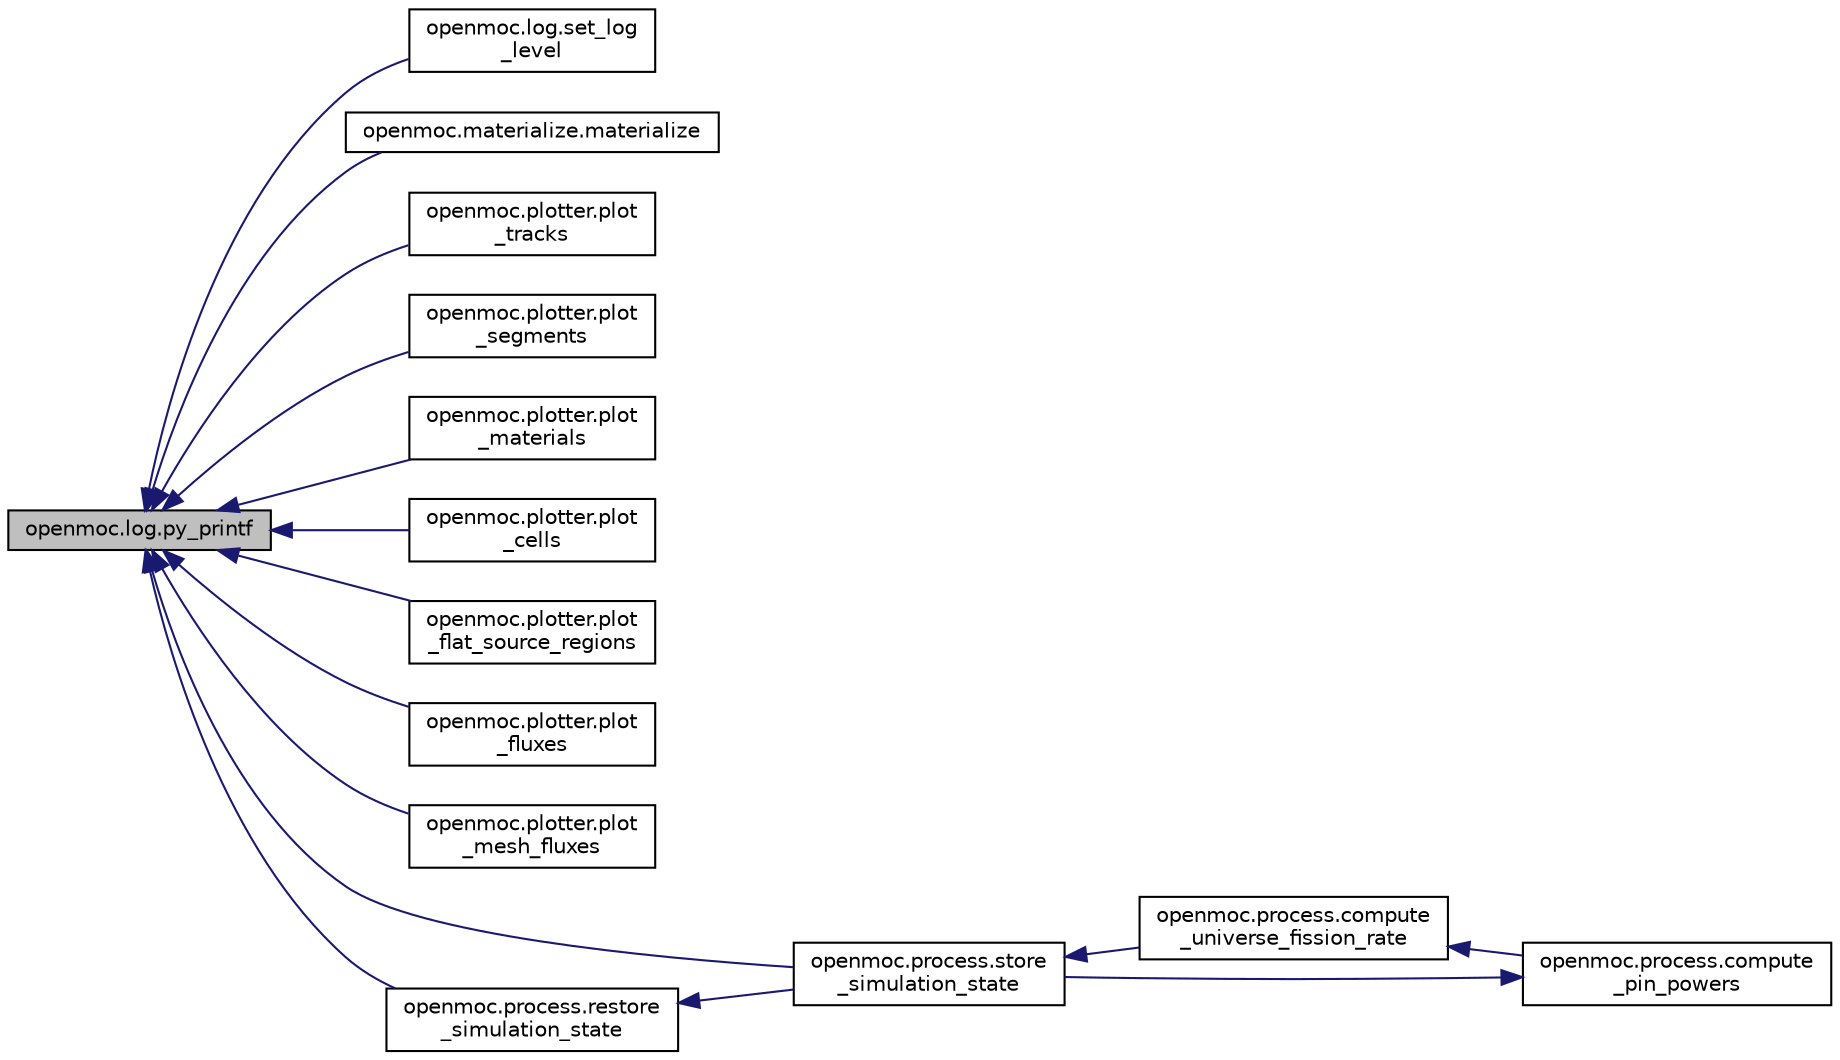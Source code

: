 digraph "openmoc.log.py_printf"
{
  edge [fontname="Helvetica",fontsize="10",labelfontname="Helvetica",labelfontsize="10"];
  node [fontname="Helvetica",fontsize="10",shape=record];
  rankdir="LR";
  Node1 [label="openmoc.log.py_printf",height=0.2,width=0.4,color="black", fillcolor="grey75", style="filled" fontcolor="black"];
  Node1 -> Node2 [dir="back",color="midnightblue",fontsize="10",style="solid",fontname="Helvetica"];
  Node2 [label="openmoc.log.set_log\l_level",height=0.2,width=0.4,color="black", fillcolor="white", style="filled",URL="$namespaceopenmoc_1_1log.html#ae12234f5f7fdcb426b5d973a10f3637c",tooltip="Assigns the lowest level logging message."];
  Node1 -> Node3 [dir="back",color="midnightblue",fontsize="10",style="solid",fontname="Helvetica"];
  Node3 [label="openmoc.materialize.materialize",height=0.2,width=0.4,color="black", fillcolor="white", style="filled",URL="$namespaceopenmoc_1_1materialize.html#a202690e95b90bfa40f5968edf8e37730",tooltip="This routine takes in an input file of Material nuclear data and instantiates Material objects with t..."];
  Node1 -> Node4 [dir="back",color="midnightblue",fontsize="10",style="solid",fontname="Helvetica"];
  Node4 [label="openmoc.plotter.plot\l_tracks",height=0.2,width=0.4,color="black", fillcolor="white", style="filled",URL="$namespaceopenmoc_1_1plotter.html#aa7d77b958747ebb815e3d35979049901",tooltip="Plots the characteristic tracks from an OpenMOC simulation."];
  Node1 -> Node5 [dir="back",color="midnightblue",fontsize="10",style="solid",fontname="Helvetica"];
  Node5 [label="openmoc.plotter.plot\l_segments",height=0.2,width=0.4,color="black", fillcolor="white", style="filled",URL="$namespaceopenmoc_1_1plotter.html#a25052c8e4973614b3109f91382801c96",tooltip="Plots the characteristic Track segments from an OpenMOC simulation."];
  Node1 -> Node6 [dir="back",color="midnightblue",fontsize="10",style="solid",fontname="Helvetica"];
  Node6 [label="openmoc.plotter.plot\l_materials",height=0.2,width=0.4,color="black", fillcolor="white", style="filled",URL="$namespaceopenmoc_1_1plotter.html#a003a5d8a2b7bf92fb9d2fc4508b789aa",tooltip="This method takes in a Geometry object and plots a color-coded 2D surface plot representing the Mater..."];
  Node1 -> Node7 [dir="back",color="midnightblue",fontsize="10",style="solid",fontname="Helvetica"];
  Node7 [label="openmoc.plotter.plot\l_cells",height=0.2,width=0.4,color="black", fillcolor="white", style="filled",URL="$namespaceopenmoc_1_1plotter.html#aff1a3faf0ddfd06c51d29b707e56a19d",tooltip="This method takes in a Geometry object and plots a color-coded 2D surface plot representing the Cells..."];
  Node1 -> Node8 [dir="back",color="midnightblue",fontsize="10",style="solid",fontname="Helvetica"];
  Node8 [label="openmoc.plotter.plot\l_flat_source_regions",height=0.2,width=0.4,color="black", fillcolor="white", style="filled",URL="$namespaceopenmoc_1_1plotter.html#a5d7c01d67fcbf425377b981bf78e31ca",tooltip="This method takes in a Geometry object and plots a color-coded 2D surface plot representing the flat ..."];
  Node1 -> Node9 [dir="back",color="midnightblue",fontsize="10",style="solid",fontname="Helvetica"];
  Node9 [label="openmoc.plotter.plot\l_fluxes",height=0.2,width=0.4,color="black", fillcolor="white", style="filled",URL="$namespaceopenmoc_1_1plotter.html#af8c06de547846a573bc7c86bd5cb7840",tooltip="This method takes in a Geometry object and plots a color-coded 2D surface plot representing the flat ..."];
  Node1 -> Node10 [dir="back",color="midnightblue",fontsize="10",style="solid",fontname="Helvetica"];
  Node10 [label="openmoc.plotter.plot\l_mesh_fluxes",height=0.2,width=0.4,color="black", fillcolor="white", style="filled",URL="$namespaceopenmoc_1_1plotter.html#a4d626b269473e0ec59c0807535ed50c4",tooltip="This method takes in a Mesh object for CMFD acceleration and plots a color-coded 2D surface plot repr..."];
  Node1 -> Node11 [dir="back",color="midnightblue",fontsize="10",style="solid",fontname="Helvetica"];
  Node11 [label="openmoc.process.store\l_simulation_state",height=0.2,width=0.4,color="black", fillcolor="white", style="filled",URL="$namespaceopenmoc_1_1process.html#a151286616e1ef981c7488979ffd1fe06",tooltip="This method stores all of the data for an OpenMOC simulation to a a binary file for downstream data p..."];
  Node11 -> Node12 [dir="back",color="midnightblue",fontsize="10",style="solid",fontname="Helvetica"];
  Node12 [label="openmoc.process.compute\l_universe_fission_rate",height=0.2,width=0.4,color="black", fillcolor="white", style="filled",URL="$namespaceopenmoc_1_1process.html#a6115e946c5118ee95f71ffed07034df5",tooltip="A recursive routine to compute the fission rate for all cells in a given universe, and for all universes contained within those cells."];
  Node12 -> Node13 [dir="back",color="midnightblue",fontsize="10",style="solid",fontname="Helvetica"];
  Node13 [label="openmoc.process.compute\l_pin_powers",height=0.2,width=0.4,color="black", fillcolor="white", style="filled",URL="$namespaceopenmoc_1_1process.html#ad313c9844294d5e285b5943664389a0f",tooltip="This routine is computes the fission rate in each flat source region, and combines the rates into pin..."];
  Node13 -> Node11 [dir="back",color="midnightblue",fontsize="10",style="solid",fontname="Helvetica"];
  Node1 -> Node14 [dir="back",color="midnightblue",fontsize="10",style="solid",fontname="Helvetica"];
  Node14 [label="openmoc.process.restore\l_simulation_state",height=0.2,width=0.4,color="black", fillcolor="white", style="filled",URL="$namespaceopenmoc_1_1process.html#a20436071e0dfd32af17c67bf86636a93",tooltip="This method restores all of the data for an OpenMOC simulation from a a binary file for downstream da..."];
  Node14 -> Node11 [dir="back",color="midnightblue",fontsize="10",style="solid",fontname="Helvetica"];
}

